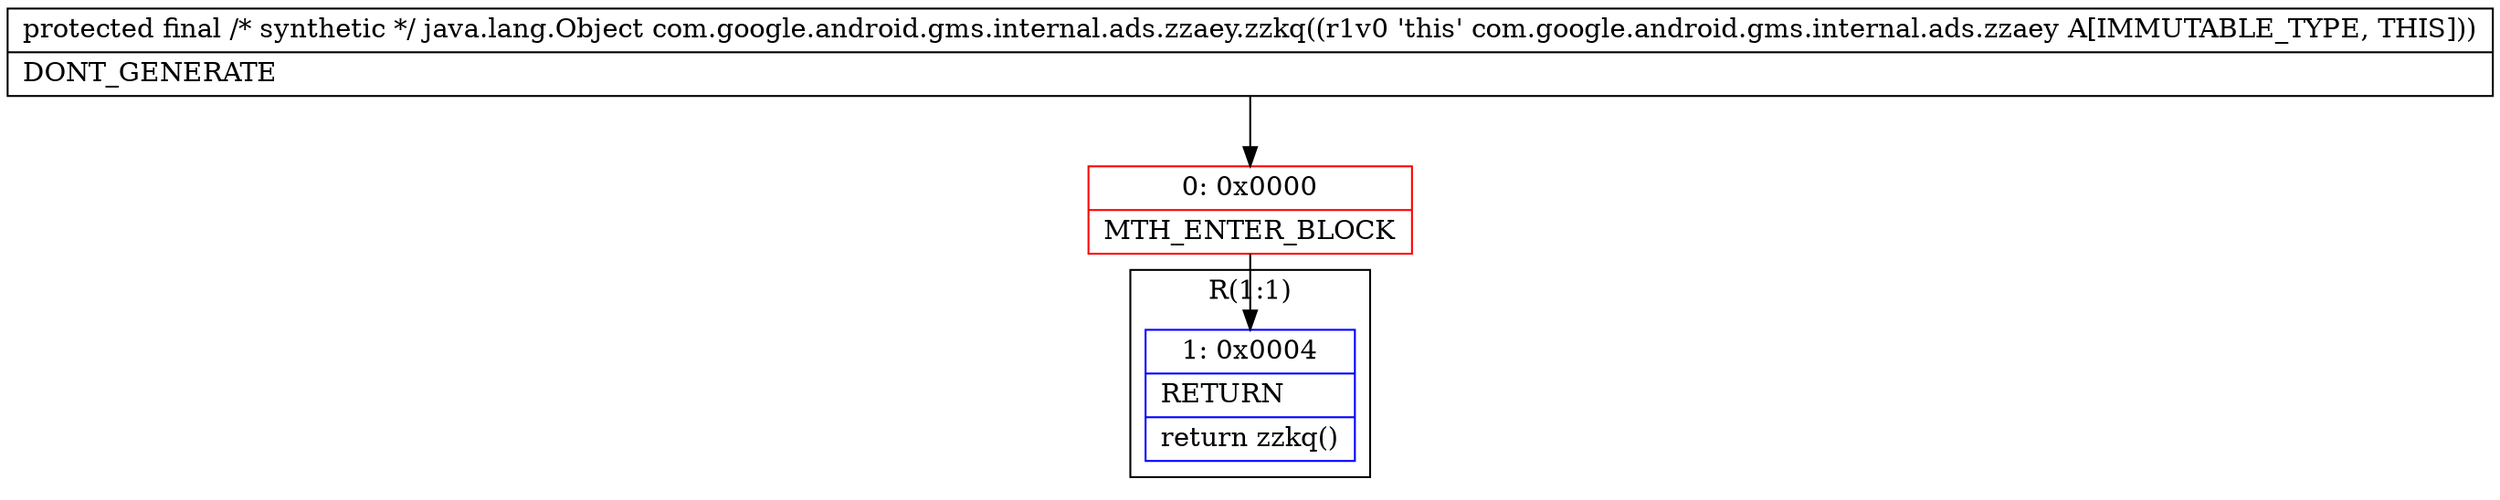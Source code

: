 digraph "CFG forcom.google.android.gms.internal.ads.zzaey.zzkq()Ljava\/lang\/Object;" {
subgraph cluster_Region_503482754 {
label = "R(1:1)";
node [shape=record,color=blue];
Node_1 [shape=record,label="{1\:\ 0x0004|RETURN\l|return zzkq()\l}"];
}
Node_0 [shape=record,color=red,label="{0\:\ 0x0000|MTH_ENTER_BLOCK\l}"];
MethodNode[shape=record,label="{protected final \/* synthetic *\/ java.lang.Object com.google.android.gms.internal.ads.zzaey.zzkq((r1v0 'this' com.google.android.gms.internal.ads.zzaey A[IMMUTABLE_TYPE, THIS]))  | DONT_GENERATE\l}"];
MethodNode -> Node_0;
Node_0 -> Node_1;
}

